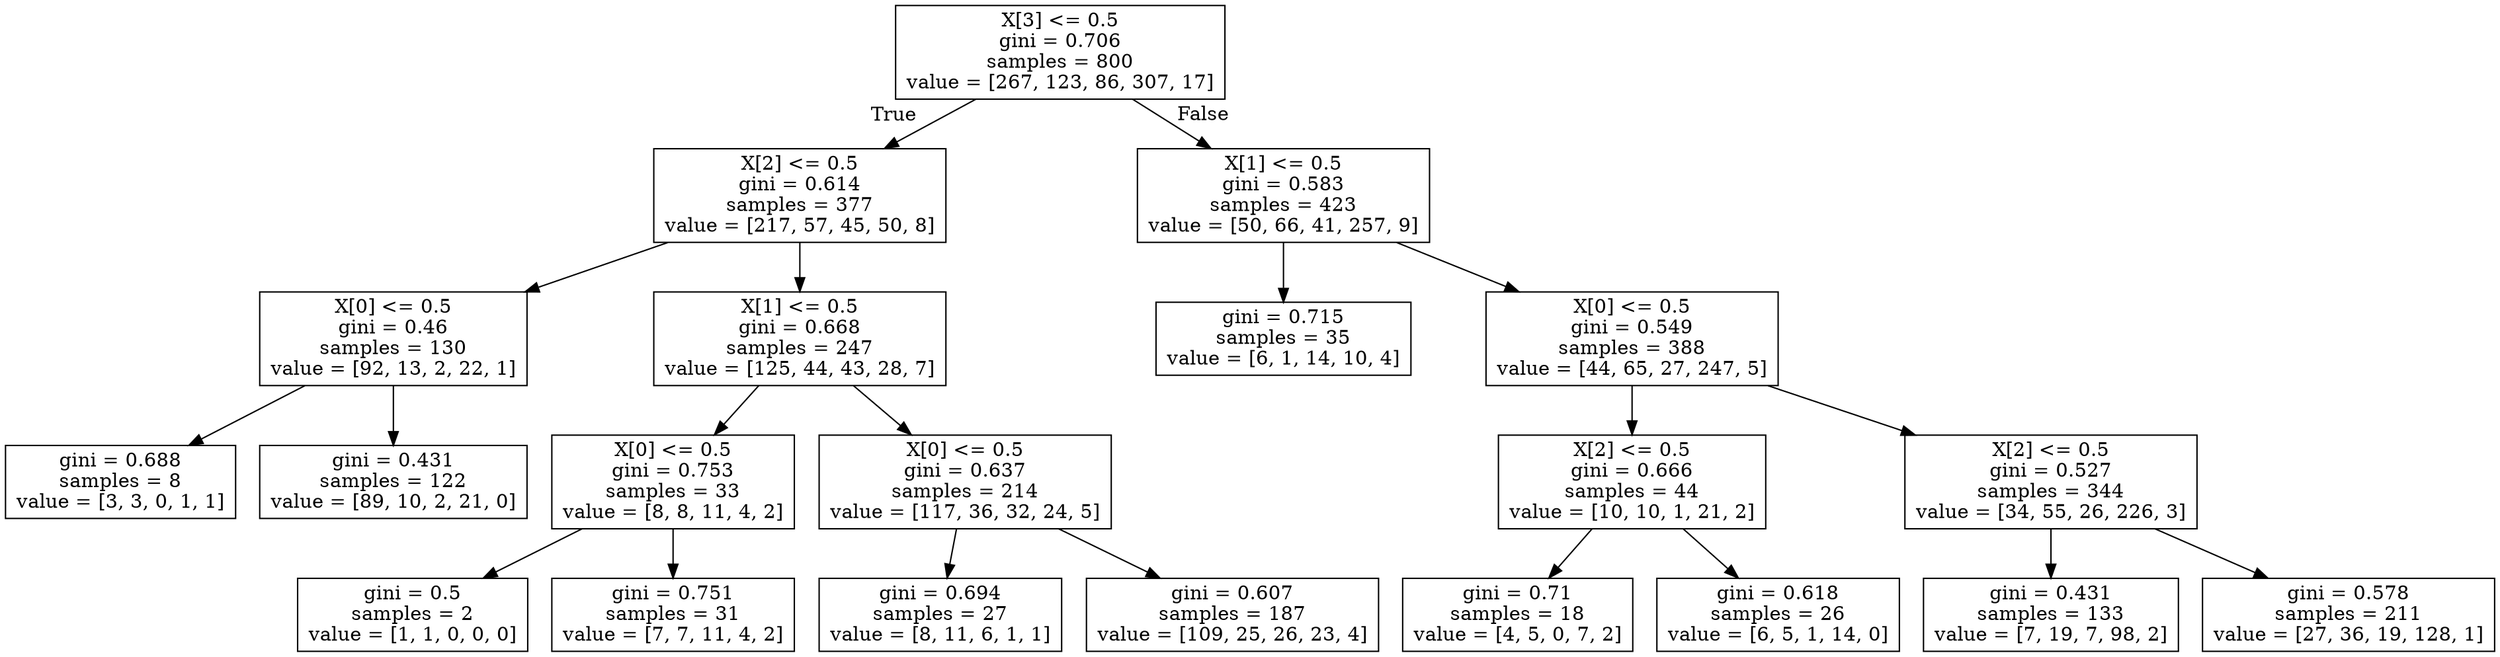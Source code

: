 digraph Tree {
node [shape=box] ;
0 [label="X[3] <= 0.5\ngini = 0.706\nsamples = 800\nvalue = [267, 123, 86, 307, 17]"] ;
1 [label="X[2] <= 0.5\ngini = 0.614\nsamples = 377\nvalue = [217, 57, 45, 50, 8]"] ;
0 -> 1 [labeldistance=2.5, labelangle=45, headlabel="True"] ;
2 [label="X[0] <= 0.5\ngini = 0.46\nsamples = 130\nvalue = [92, 13, 2, 22, 1]"] ;
1 -> 2 ;
3 [label="gini = 0.688\nsamples = 8\nvalue = [3, 3, 0, 1, 1]"] ;
2 -> 3 ;
4 [label="gini = 0.431\nsamples = 122\nvalue = [89, 10, 2, 21, 0]"] ;
2 -> 4 ;
5 [label="X[1] <= 0.5\ngini = 0.668\nsamples = 247\nvalue = [125, 44, 43, 28, 7]"] ;
1 -> 5 ;
6 [label="X[0] <= 0.5\ngini = 0.753\nsamples = 33\nvalue = [8, 8, 11, 4, 2]"] ;
5 -> 6 ;
7 [label="gini = 0.5\nsamples = 2\nvalue = [1, 1, 0, 0, 0]"] ;
6 -> 7 ;
8 [label="gini = 0.751\nsamples = 31\nvalue = [7, 7, 11, 4, 2]"] ;
6 -> 8 ;
9 [label="X[0] <= 0.5\ngini = 0.637\nsamples = 214\nvalue = [117, 36, 32, 24, 5]"] ;
5 -> 9 ;
10 [label="gini = 0.694\nsamples = 27\nvalue = [8, 11, 6, 1, 1]"] ;
9 -> 10 ;
11 [label="gini = 0.607\nsamples = 187\nvalue = [109, 25, 26, 23, 4]"] ;
9 -> 11 ;
12 [label="X[1] <= 0.5\ngini = 0.583\nsamples = 423\nvalue = [50, 66, 41, 257, 9]"] ;
0 -> 12 [labeldistance=2.5, labelangle=-45, headlabel="False"] ;
13 [label="gini = 0.715\nsamples = 35\nvalue = [6, 1, 14, 10, 4]"] ;
12 -> 13 ;
14 [label="X[0] <= 0.5\ngini = 0.549\nsamples = 388\nvalue = [44, 65, 27, 247, 5]"] ;
12 -> 14 ;
15 [label="X[2] <= 0.5\ngini = 0.666\nsamples = 44\nvalue = [10, 10, 1, 21, 2]"] ;
14 -> 15 ;
16 [label="gini = 0.71\nsamples = 18\nvalue = [4, 5, 0, 7, 2]"] ;
15 -> 16 ;
17 [label="gini = 0.618\nsamples = 26\nvalue = [6, 5, 1, 14, 0]"] ;
15 -> 17 ;
18 [label="X[2] <= 0.5\ngini = 0.527\nsamples = 344\nvalue = [34, 55, 26, 226, 3]"] ;
14 -> 18 ;
19 [label="gini = 0.431\nsamples = 133\nvalue = [7, 19, 7, 98, 2]"] ;
18 -> 19 ;
20 [label="gini = 0.578\nsamples = 211\nvalue = [27, 36, 19, 128, 1]"] ;
18 -> 20 ;
}